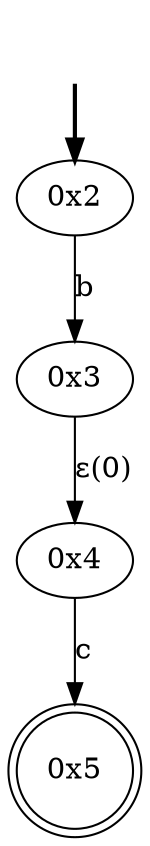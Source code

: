 digraph {
	fake [style=invisible]
	"0x2" [root=true]
	"0x3"
	"0x4"
	"0x5" [shape=doublecircle]
	fake -> "0x2" [style=bold]
	"0x2" -> "0x3" [label=b]
	"0x4" -> "0x5" [label=c]
	"0x3" -> "0x4" [label="ε(0)"]
}
